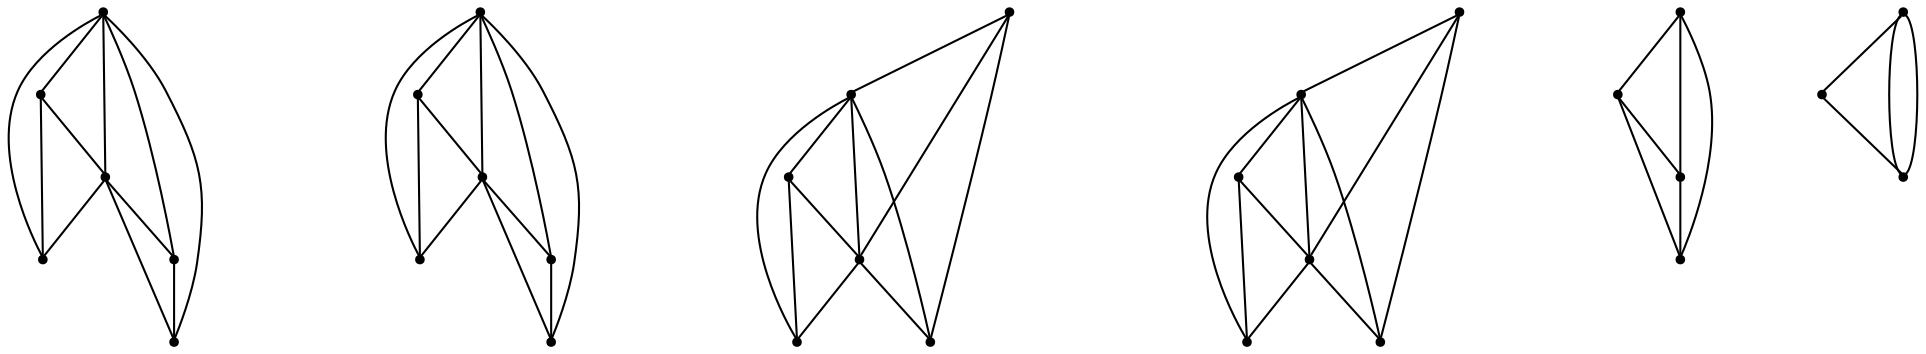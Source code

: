 graph {
  node [shape=point,comment="{\"directed\":false,\"doi\":\"10.1007/978-3-319-03841-4_8\",\"figure\":\"4\"}"]

  v0 [pos="1805.9603502377893,727.0670351859105"]
  v1 [pos="1805.960350237789,1083.775438880652"]
  v2 [pos="1716.7335774354701,764.2231802450967"]
  v3 [pos="1716.7335774354701,1120.931583939838"]
  v4 [pos="1597.7644197840636,764.2231802450967"]
  v5 [pos="1597.7644197840634,1120.9315839398378"]
  v6 [pos="1508.537646981745,727.0670351859105"]
  v7 [pos="1508.5376469817447,1083.775438880652"]
  v8 [pos="1389.5684893303383,786.518393409239"]
  v9 [pos="1389.5684893303383,1143.22679710398"]
  v10 [pos="1330.0839741287923,905.4211098558951"]
  v11 [pos="1330.0839741287923,1262.1254438742885"]
  v12 [pos="1211.1190156717726,727.0670351859105"]
  v13 [pos="1211.1190156717723,1083.775438880652"]
  v14 [pos="1270.5993316789313,727.0670351859105"]
  v15 [pos="1270.5993316789313,1083.775438880652"]
  v16 [pos="1151.6345004702266,905.4211098558953"]
  v17 [pos="1151.6345004702266,1262.1254438742885"]
  v18 [pos="1092.1498580203659,786.518393409239"]
  v19 [pos="1092.1498580203656,1143.22679710398"]
  v20 [pos="973.1807480870773,727.0670351859105"]
  v21 [pos="973.1807480870773,1083.7754388806518"]
  v22 [pos="913.6962328855313,845.9697516325671"]
  v23 [pos="913.6962328855315,1202.6781553273086"]
  v24 [pos="735.2425600325789,845.9697516325671"]
  v25 [pos="675.758044831033,727.0670351859105"]
  v26 [pos="675.758044831033,1083.775438880652"]
  v27 [pos="1634.9411601743545,905.4211098558953"]
  v28 [pos="1679.5567097968647,905.4211098558953"]
  v29 [pos="1679.5567097968647,1262.1254438742885"]
  v30 [pos="1634.9411601743543,1262.1254438742885"]

  v0 -- v4 [id="-1",pos="1805.9603502377893,727.0670351859105 1770.0468356801425,760.8057967090706 1722.6210070262844,779.5797224129212 1673.3396434466795,779.5797224129212 1647.3709346199444,779.5797224129212 1621.6732647036356,774.3621429797404 1597.7644197840636,764.2231802450967"]
  v26 -- v23 [id="-2",pos="675.758044831033,1083.775438880652 735.242607750697,1202.6782189160012 735.242607750697,1202.6782189160012 735.242607750697,1202.6782189160012 913.6962328855315,1202.6781553273086 913.6962328855315,1202.6781553273086 913.6962328855315,1202.6781553273086"]
  v25 -- v24 [id="-3",pos="675.758044831033,727.0670351859105 735.2425600325789,845.9697516325671 735.2425600325789,845.9697516325671 735.2425600325789,845.9697516325671"]
  v1 -- v5 [id="-4",pos="1805.960350237789,1083.775438880652 1770.0468356801425,1117.5100035500777 1722.6210070262844,1136.2839292539284 1673.3396434466795,1136.2839292539284 1647.3709346199444,1136.2839292539284 1621.6732647036356,1131.0663498207475 1597.7644197840634,1120.9315839398378"]
  v0 -- v6 [id="-5",pos="1805.9603502377893,727.0670351859105 1768.2498349791829,769.6030380226628 1714.110766983834,793.9488593567607 1657.2489667976884,793.9488593567607 1600.3871666115424,793.9488593567607 1546.2438994218066,769.6030380226628 1508.537646981745,727.0670351859105"]
  v2 -- v6 [id="-6",pos="1716.7335774354701,764.2231802450967 1692.824541643426,774.3622701571262 1667.1226725327306,779.5797224129212 1641.1581629003822,779.5797224129212 1591.8767993207773,779.5797224129212 1544.4467714725322,760.8057967090706 1508.537646981745,727.0670351859105"]
  v3 -- v7 [id="-7",pos="1716.7335774354701,1120.931583939838 1692.824541643426,1131.0663498207475 1667.1226725327306,1136.2839292539284 1641.1581629003822,1136.2839292539284 1591.8767993207773,1136.2839292539284 1544.4467714725322,1117.5100035500777 1508.5376469817447,1083.775438880652"]
  v26 -- v21 [id="-8",pos="675.758044831033,1083.775438880652 973.1807480870773,1083.7754388806518 973.1807480870773,1083.7754388806518 973.1807480870773,1083.7754388806518"]
  v22 -- v24 [id="-9",pos="913.6962328855313,845.9697516325671 735.2425600325789,845.9697516325671 735.2425600325789,845.9697516325671 735.2425600325789,845.9697516325671"]
  v21 -- v23 [id="-10",pos="973.1807480870773,1083.7754388806518 913.6962328855315,1202.6781553273086 913.6962328855315,1202.6781553273086 913.6962328855315,1202.6781553273086"]
  v20 -- v22 [id="-11",pos="973.1807480870773,727.0670351859105 913.6962328855313,845.9697516325671 913.6962328855313,845.9697516325671 913.6962328855313,845.9697516325671"]
  v18 -- v12 [id="-12",pos="1092.1498580203659,786.518393409239 1211.1190156717726,727.0670351859105 1211.1190156717726,727.0670351859105 1211.1190156717726,727.0670351859105"]
  v19 -- v13 [id="-13",pos="1092.1498580203656,1143.22679710398 1211.1190156717723,1083.775438880652 1211.1190156717723,1083.775438880652 1211.1190156717723,1083.775438880652"]
  v18 -- v16 [id="-14",pos="1092.1498580203659,786.518393409239 1151.6345004702266,905.4211098558953 1151.6345004702266,905.4211098558953 1151.6345004702266,905.4211098558953"]
  v19 -- v9 [id="-15",pos="1092.1498580203656,1143.22679710398 1389.5684893303383,1143.22679710398 1389.5684893303383,1143.22679710398 1389.5684893303383,1143.22679710398"]
  v19 -- v17 [id="-16",pos="1092.1498580203656,1143.22679710398 1151.6345004702266,1262.1254438742885 1151.6345004702266,1262.1254438742885 1151.6345004702266,1262.1254438742885"]
  v8 -- v16 [id="-17",pos="1389.5684893303383,786.518393409239 1394.6262599089546,800.8456889931233 1397.211436671502,815.9274008300576 1397.211436671502,831.1131437686433 1397.211436671502,905.1044381650499 1337.197313983949,965.0851086684178 1263.1647534531776,965.0851086684178 1218.3449702854869,965.0851086684178 1176.4898183549408,942.7022702854031 1151.6345004702266,905.4211098558953"]
  v9 -- v17 [id="-18",pos="1389.5684893303383,1143.22679710398 1394.6262599089546,1157.5498958341304 1397.211436671502,1172.631480493679 1397.211436671502,1187.8173506096505 1397.211436671502,1261.8085814173642 1337.197313983949,1321.789251920732 1263.1647534531776,1321.789251920732 1218.3449702854869,1321.789251920732 1176.4898183549408,1299.4064135377173 1151.6345004702266,1262.1254438742885"]
  v8 -- v18 [id="-19",pos="1389.5684893303383,786.518393409239 1390.0146537339454,781.8008754573445 1390.2439551971324,777.0668244452856 1390.2439551971324,772.3287037568784 1390.2439551971324,689.8734999752753 1323.3623682106065,623.0290659558743 1240.8571058902373,623.0290659558743 1158.3559155159403,623.0290659558743 1091.474455777729,689.8734999752753 1091.474455777729,772.3287037568784 1091.474455777729,777.0668244452856 1091.6995580465293,781.8008754573445 1092.1498580203659,786.518393409239"]
  v8 -- v12 [id="-20",pos="1389.5684893303383,786.518393409239 1389.1222613025736,731.9801519572909 1344.7444115320243,687.985551681862 1290.1592109451472,687.985551681862 1259.157704021566,687.985551681862 1229.9283843775675,702.4462563435363 1211.1190156717726,727.0670351859105"]
  v15 -- v13 [id="-21",pos="1270.5993316789313,1083.775438880652 1211.1190156717723,1083.775438880652 1211.1190156717723,1083.775438880652 1211.1190156717723,1083.775438880652"]
  v10 -- v16 [id="-22",pos="1330.0839741287923,905.4211098558951 1151.6345004702266,905.4211098558953 1151.6345004702266,905.4211098558953 1151.6345004702266,905.4211098558953"]
  v11 -- v17 [id="-23",pos="1330.0839741287923,1262.1254438742885 1151.6345004702266,1262.1254438742885 1151.6345004702266,1262.1254438742885 1151.6345004702266,1262.1254438742885"]
  v8 -- v10 [id="-24",pos="1389.5684893303383,786.518393409239 1330.0839741287923,905.4211098558951 1330.0839741287923,905.4211098558951 1330.0839741287923,905.4211098558951"]
  v9 -- v11 [id="-25",pos="1389.5684893303383,1143.22679710398 1330.0839741287923,1262.1254438742885 1330.0839741287923,1262.1254438742885 1330.0839741287923,1262.1254438742885"]
  v7 -- v5 [id="-26",pos="1508.5376469817447,1083.775438880652 1597.7644197840634,1120.9315839398378 1597.7644197840634,1120.9315839398378 1597.7644197840634,1120.9315839398378"]
  v7 -- v29 [id="-27",pos="1508.5376469817447,1083.775438880652 1679.5567097968647,1262.1254438742885 1679.5567097968647,1262.1254438742885 1679.5567097968647,1262.1254438742885"]
  v7 -- v30 [id="-28",pos="1508.5376469817447,1083.775438880652 1634.9411601743543,1262.1254438742885 1634.9411601743543,1262.1254438742885 1634.9411601743543,1262.1254438742885"]
  v7 -- v1 [id="-29",pos="1508.5376469817447,1083.775438880652 1805.960350237789,1083.775438880652 1805.960350237789,1083.775438880652 1805.960350237789,1083.775438880652"]
  v6 -- v4 [id="-30",pos="1508.537646981745,727.0670351859105 1597.7644197840636,764.2231802450967 1597.7644197840636,764.2231802450967 1597.7644197840636,764.2231802450967"]
  v6 -- v28 [id="-31",pos="1508.537646981745,727.0670351859105 1679.5567097968647,905.4211098558953 1679.5567097968647,905.4211098558953 1679.5567097968647,905.4211098558953"]
  v6 -- v27 [id="-32",pos="1508.537646981745,727.0670351859105 1634.9411601743545,905.4211098558953 1634.9411601743545,905.4211098558953 1634.9411601743545,905.4211098558953"]
  v5 -- v3 [id="-33",pos="1597.7644197840634,1120.9315839398378 1716.7335774354701,1120.931583939838 1716.7335774354701,1120.931583939838 1716.7335774354701,1120.931583939838"]
  v4 -- v2 [id="-34",pos="1597.7644197840636,764.2231802450967 1716.7335774354701,764.2231802450967 1716.7335774354701,764.2231802450967 1716.7335774354701,764.2231802450967"]
  v9 -- v13 [id="-35",pos="1389.5684893303383,1143.22679710398 1389.1222613025736,1088.6844859756839 1344.7444115320243,1044.6897585228694 1290.1592109451472,1044.6897585228694 1259.157704021566,1044.6897585228694 1229.9283843775675,1059.1504631845437 1211.1190156717723,1083.775438880652"]
  v10 -- v18 [id="-36",pos="1330.0839741287923,905.4211098558951 1305.224266177219,942.7022066967102 1263.369114246673,965.089178344766 1218.549331078982,965.089178344766 1144.5209697425976,965.089178344766 1084.5026478606576,905.104374576357 1084.5026478606576,831.1131437686433 1084.5026478606576,815.9272736526718 1087.0878246232053,800.8456889931233 1092.1498580203659,786.518393409239"]
  v11 -- v19 [id="-37",pos="1330.0839741287923,1262.1254438742885 1305.224266177219,1299.4064135377173 1263.369114246673,1321.7933851857733 1218.549331078982,1321.7933851857733 1144.5209697425976,1321.7933851857733 1084.5026478606576,1261.8085814173642 1084.5026478606576,1187.8173506096505 1084.5026478606576,1172.631480493679 1087.0878246232053,1157.5540290991717 1092.1498580203656,1143.22679710398"]
  v15 -- v9 [id="-38",pos="1270.5993316789313,1083.775438880652 1389.5684893303383,1143.22679710398 1389.5684893303383,1143.22679710398 1389.5684893303383,1143.22679710398"]
  v29 -- v30 [id="-39",pos="1679.5567097968647,1262.1254438742885 1634.9411601743543,1262.1254438742885 1634.9411601743543,1262.1254438742885 1634.9411601743543,1262.1254438742885"]
  v28 -- v27 [id="-40",pos="1679.5567097968647,905.4211098558953 1634.9411601743545,905.4211098558953 1634.9411601743545,905.4211098558953 1634.9411601743545,905.4211098558953"]
  v1 -- v30 [id="-41",pos="1805.960350237789,1083.775438880652 1634.9411601743543,1262.1254438742885 1634.9411601743543,1262.1254438742885 1634.9411601743543,1262.1254438742885"]
  v1 -- v29 [id="-42",pos="1805.960350237789,1083.775438880652 1679.5567097968647,1262.1254438742885 1679.5567097968647,1262.1254438742885 1679.5567097968647,1262.1254438742885"]
  v1 -- v3 [id="-43",pos="1805.960350237789,1083.775438880652 1716.7335774354701,1120.931583939838 1716.7335774354701,1120.931583939838 1716.7335774354701,1120.931583939838"]
  v0 -- v28 [id="-44",pos="1805.9603502377893,727.0670351859105 1679.5567097968647,905.4211098558953 1679.5567097968647,905.4211098558953 1679.5567097968647,905.4211098558953"]
  v0 -- v2 [id="-45",pos="1805.9603502377893,727.0670351859105 1716.7335774354701,764.2231802450967 1716.7335774354701,764.2231802450967 1716.7335774354701,764.2231802450967"]
  v0 -- v27 [id="-46",pos="1805.9603502377893,727.0670351859105 1634.9411601743545,905.4211098558953 1634.9411601743545,905.4211098558953 1634.9411601743545,905.4211098558953"]
  v14 -- v18 [id="-47",pos="1270.5993316789313,727.0670351859105 1251.798297737753,702.43379295972 1222.5646516510528,687.9772851517798 1191.5548735870127,687.9772851517798 1136.9654738057486,687.9772851517798 1092.5834248408123,731.9718854272087 1092.1498580203659,786.518393409239"]
  v15 -- v19 [id="-48",pos="1270.5993316789313,1083.775438880652 1251.798297737753,1059.1379998007271 1222.5646516510528,1044.681428404094 1191.5548735870127,1044.681428404094 1136.9654738057486,1044.681428404094 1092.5834248408123,1088.6761558569087 1092.1498580203656,1143.22679710398"]
  v26 -- v23 [id="-49",pos="675.758044831033,1083.775438880652 670.7001629101411,1098.0944043457612 668.1149861475935,1113.1759890053095 668.1149861475935,1128.3618591212812 668.1149861475935,1202.353089928995 728.1332444053762,1262.3379572860968 802.1657413119901,1262.3379572860968 846.9813889094515,1262.3379572860968 888.8366044641549,1239.9509220493478 913.6962328855315,1202.6781553273086"]
  v25 -- v20 [id="-50",pos="675.758044831033,727.0670351859105 667.5771075211272,746.6910145369943 663.3657609201775,767.7403980290399 663.3657609201775,788.9980980791595 663.3657609201775,877.9207806423885 735.4927779375038,950.0077208626034 824.4693805530158,950.0077208626034 913.4460467926851,950.0077208626034 985.5730638100114,877.9207806423885 985.5730638100114,788.9980980791595 985.5730638100114,767.7403980290399 981.3616535849043,746.6910145369943 973.1807480870773,727.0670351859105"]
  v22 -- v25 [id="-51",pos="913.6962328855313,845.9697516325671 888.8366044641549,883.2466516196478 846.9813889094515,905.6336232677036 802.1657413119901,905.6336232677036 728.1332444053762,905.6336232677036 668.1149861475935,845.6488830879878 668.1149861475935,771.6575886915809 668.1149861475935,756.4717185756094 670.7001629101411,741.394330769795 675.758044831033,727.0670351859105"]
  v24 -- v20 [id="-52",pos="735.2425600325789,845.9697516325671 760.1021566418766,883.2467152083407 801.9573085724227,905.6295535913555 846.7770917401135,905.6295535913555 920.8096522708848,905.6295535913555 980.8237749584381,845.6488830879878 980.8237749584381,771.6575886915809 980.8237749584381,756.4718457529953 978.2385981958904,741.3901339160609 973.1807480870773,727.0670351859105"]
  v14 -- v12 [id="-53",pos="1270.5993316789313,727.0670351859105 1211.1190156717726,727.0670351859105 1211.1190156717726,727.0670351859105 1211.1190156717726,727.0670351859105"]
  v14 -- v8 [id="-54",pos="1270.5993316789313,727.0670351859105 1389.5684893303383,786.518393409239 1389.5684893303383,786.518393409239 1389.5684893303383,786.518393409239"]
}